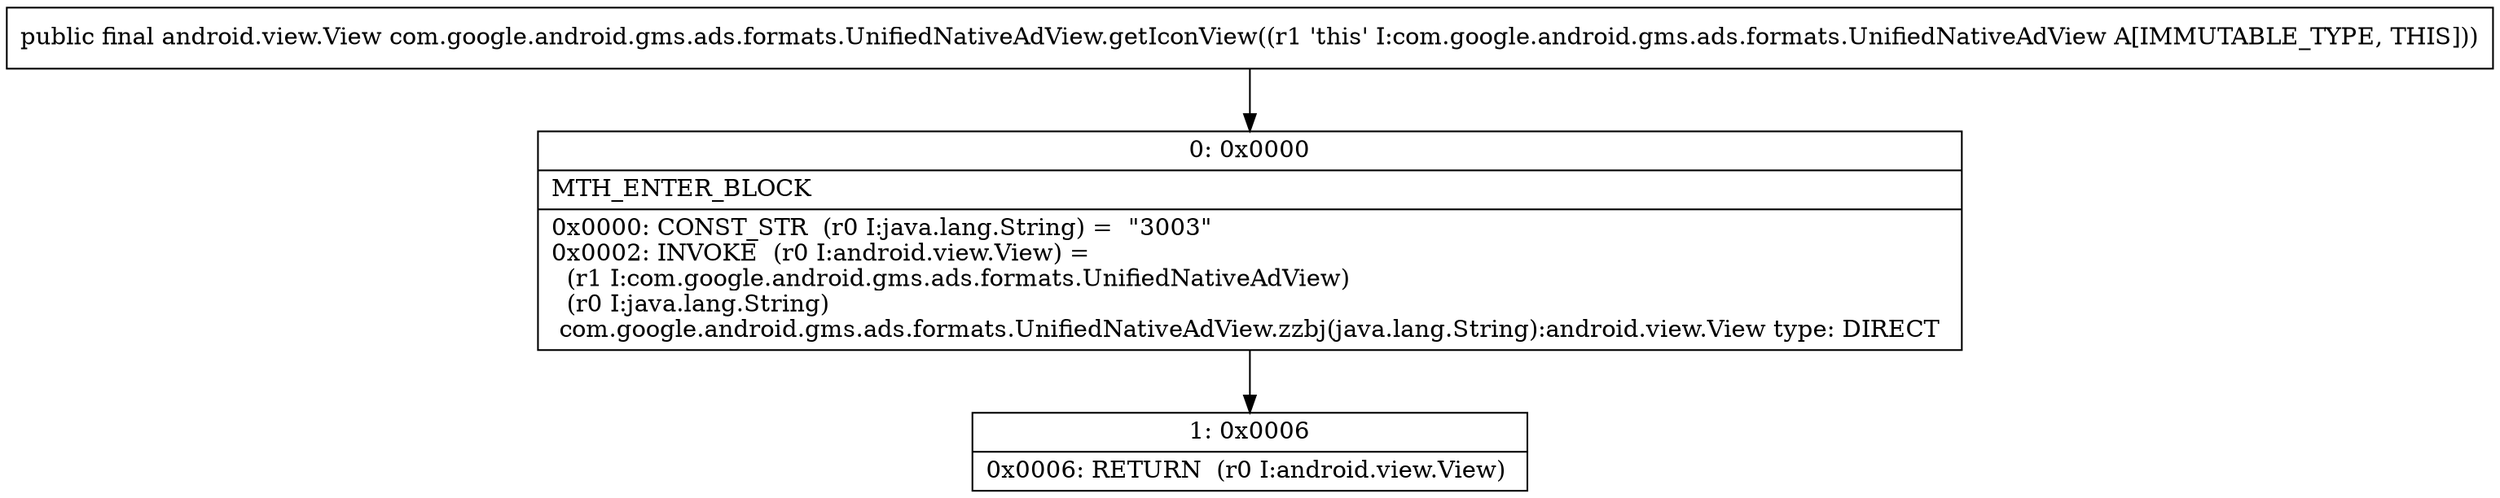 digraph "CFG forcom.google.android.gms.ads.formats.UnifiedNativeAdView.getIconView()Landroid\/view\/View;" {
Node_0 [shape=record,label="{0\:\ 0x0000|MTH_ENTER_BLOCK\l|0x0000: CONST_STR  (r0 I:java.lang.String) =  \"3003\" \l0x0002: INVOKE  (r0 I:android.view.View) = \l  (r1 I:com.google.android.gms.ads.formats.UnifiedNativeAdView)\l  (r0 I:java.lang.String)\l com.google.android.gms.ads.formats.UnifiedNativeAdView.zzbj(java.lang.String):android.view.View type: DIRECT \l}"];
Node_1 [shape=record,label="{1\:\ 0x0006|0x0006: RETURN  (r0 I:android.view.View) \l}"];
MethodNode[shape=record,label="{public final android.view.View com.google.android.gms.ads.formats.UnifiedNativeAdView.getIconView((r1 'this' I:com.google.android.gms.ads.formats.UnifiedNativeAdView A[IMMUTABLE_TYPE, THIS])) }"];
MethodNode -> Node_0;
Node_0 -> Node_1;
}


